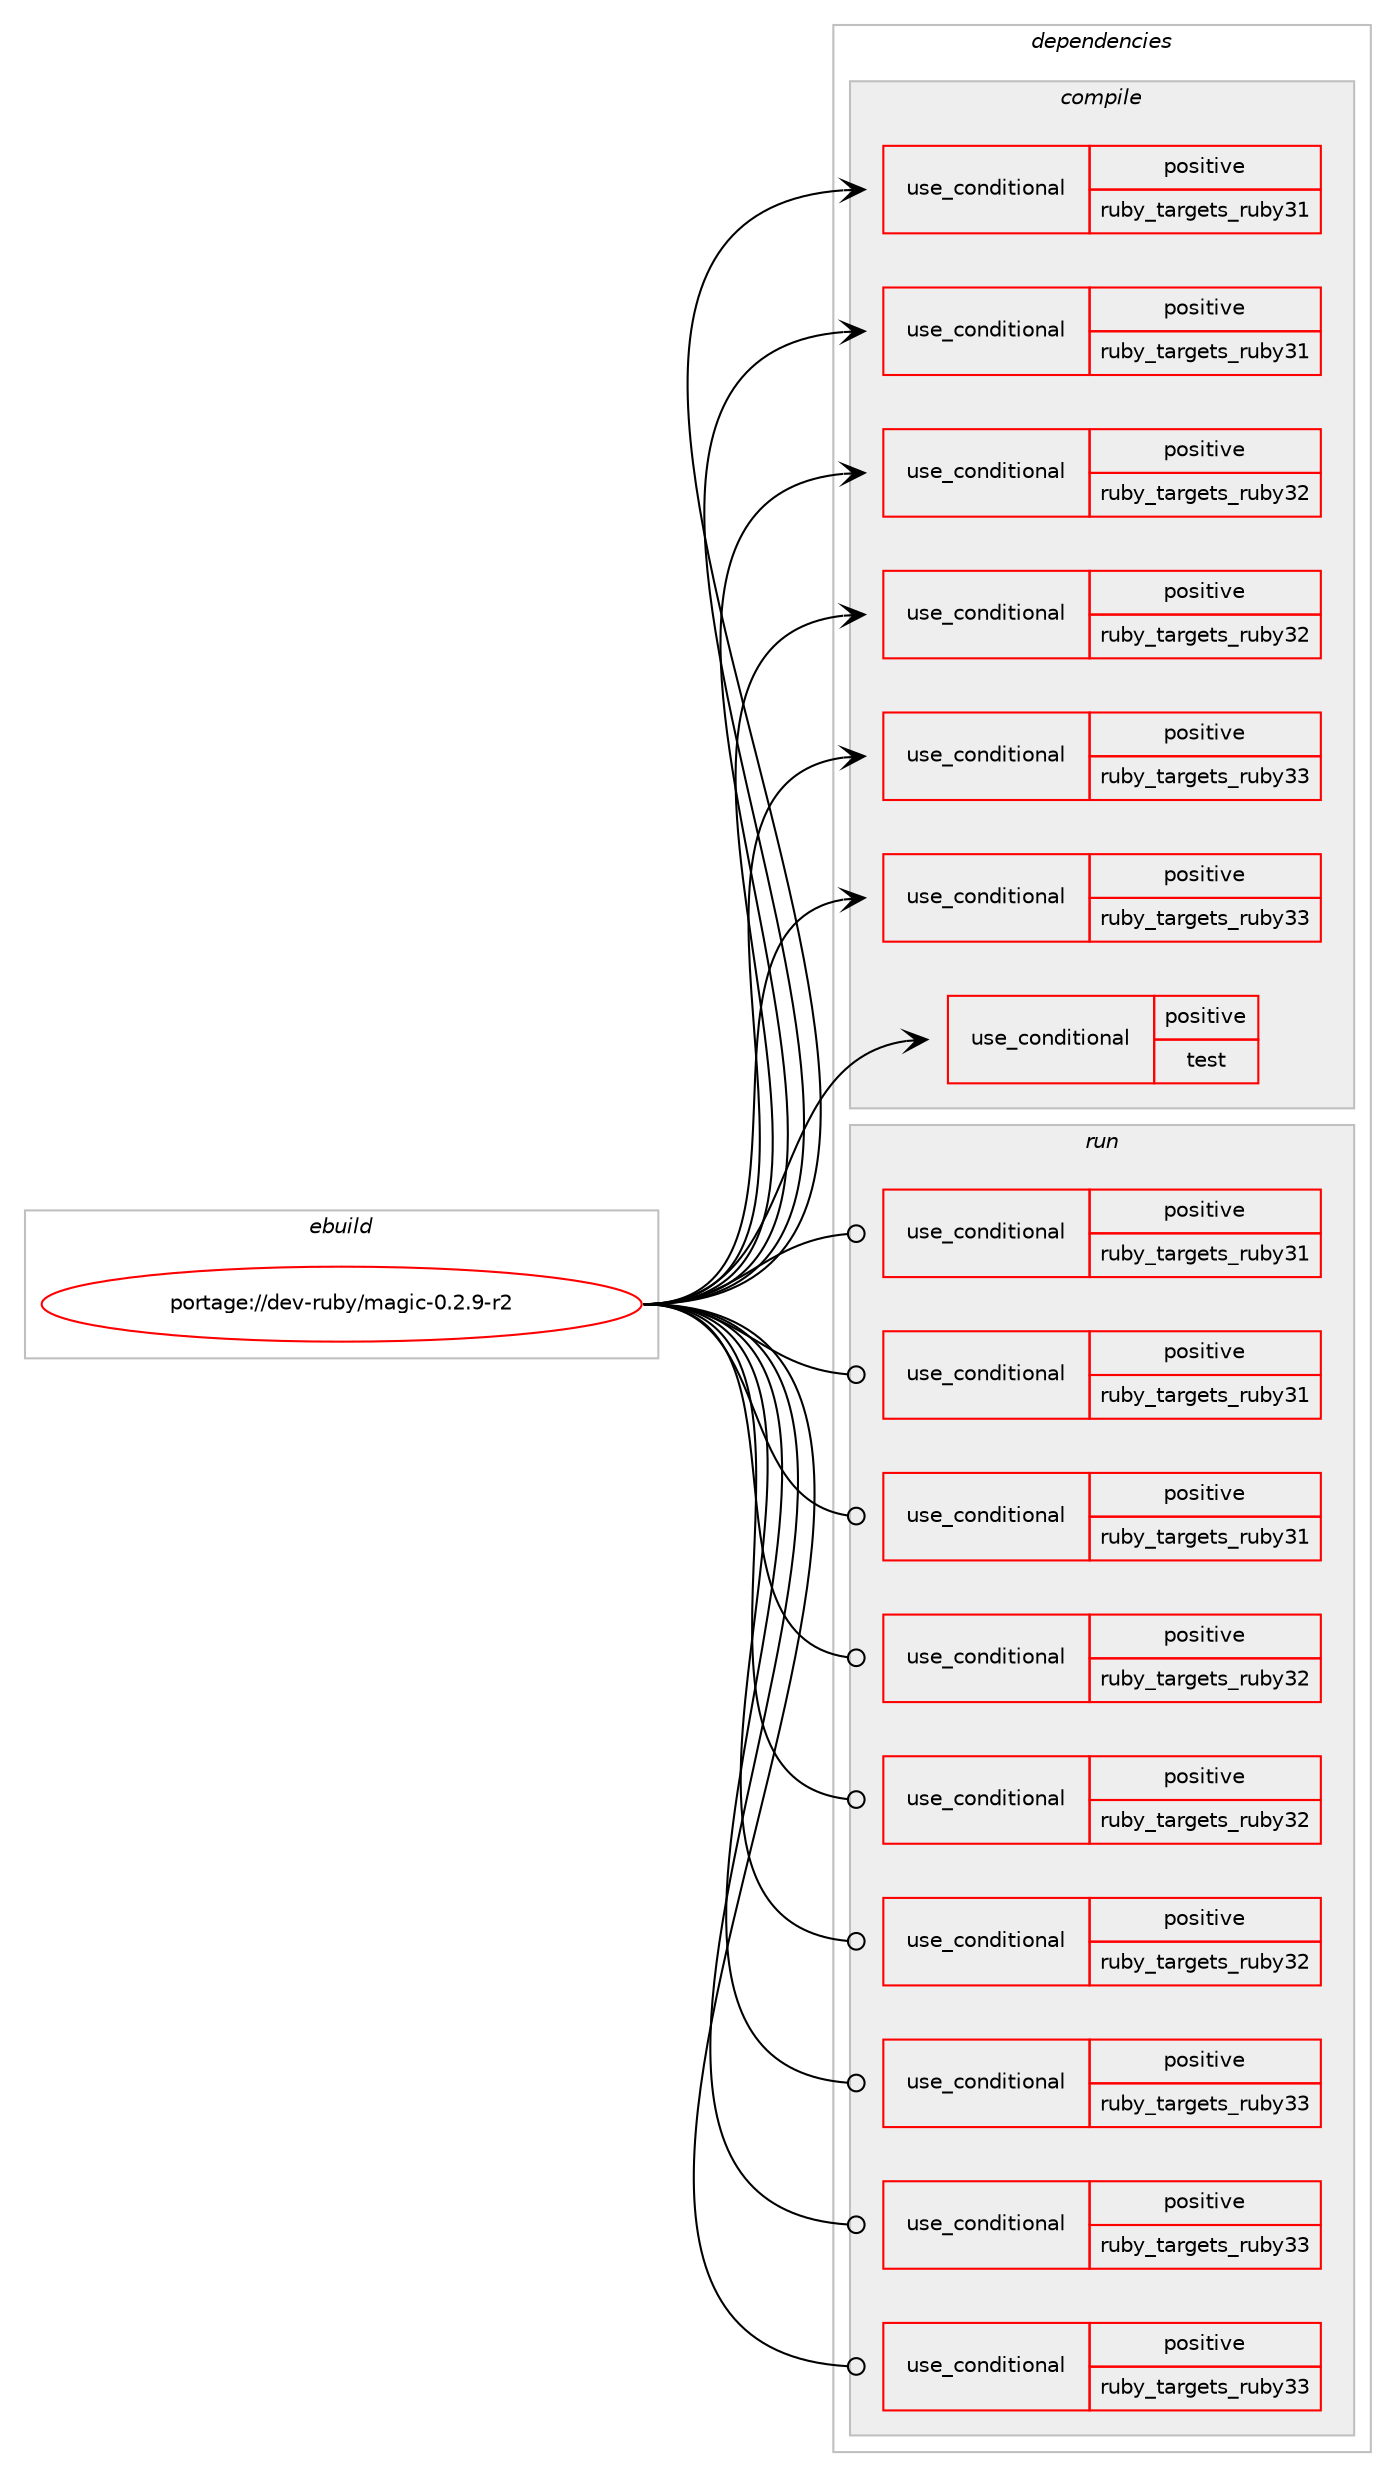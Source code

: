 digraph prolog {

# *************
# Graph options
# *************

newrank=true;
concentrate=true;
compound=true;
graph [rankdir=LR,fontname=Helvetica,fontsize=10,ranksep=1.5];#, ranksep=2.5, nodesep=0.2];
edge  [arrowhead=vee];
node  [fontname=Helvetica,fontsize=10];

# **********
# The ebuild
# **********

subgraph cluster_leftcol {
color=gray;
rank=same;
label=<<i>ebuild</i>>;
id [label="portage://dev-ruby/magic-0.2.9-r2", color=red, width=4, href="../dev-ruby/magic-0.2.9-r2.svg"];
}

# ****************
# The dependencies
# ****************

subgraph cluster_midcol {
color=gray;
label=<<i>dependencies</i>>;
subgraph cluster_compile {
fillcolor="#eeeeee";
style=filled;
label=<<i>compile</i>>;
subgraph cond48871 {
dependency96463 [label=<<TABLE BORDER="0" CELLBORDER="1" CELLSPACING="0" CELLPADDING="4"><TR><TD ROWSPAN="3" CELLPADDING="10">use_conditional</TD></TR><TR><TD>positive</TD></TR><TR><TD>ruby_targets_ruby31</TD></TR></TABLE>>, shape=none, color=red];
# *** BEGIN UNKNOWN DEPENDENCY TYPE (TODO) ***
# dependency96463 -> package_dependency(portage://dev-ruby/magic-0.2.9-r2,install,no,dev-lang,ruby,none,[,,],[slot(3.1)],[])
# *** END UNKNOWN DEPENDENCY TYPE (TODO) ***

}
id:e -> dependency96463:w [weight=20,style="solid",arrowhead="vee"];
subgraph cond48872 {
dependency96464 [label=<<TABLE BORDER="0" CELLBORDER="1" CELLSPACING="0" CELLPADDING="4"><TR><TD ROWSPAN="3" CELLPADDING="10">use_conditional</TD></TR><TR><TD>positive</TD></TR><TR><TD>ruby_targets_ruby31</TD></TR></TABLE>>, shape=none, color=red];
# *** BEGIN UNKNOWN DEPENDENCY TYPE (TODO) ***
# dependency96464 -> package_dependency(portage://dev-ruby/magic-0.2.9-r2,install,no,virtual,rubygems,none,[,,],[],[use(enable(ruby_targets_ruby31),negative)])
# *** END UNKNOWN DEPENDENCY TYPE (TODO) ***

}
id:e -> dependency96464:w [weight=20,style="solid",arrowhead="vee"];
subgraph cond48873 {
dependency96465 [label=<<TABLE BORDER="0" CELLBORDER="1" CELLSPACING="0" CELLPADDING="4"><TR><TD ROWSPAN="3" CELLPADDING="10">use_conditional</TD></TR><TR><TD>positive</TD></TR><TR><TD>ruby_targets_ruby32</TD></TR></TABLE>>, shape=none, color=red];
# *** BEGIN UNKNOWN DEPENDENCY TYPE (TODO) ***
# dependency96465 -> package_dependency(portage://dev-ruby/magic-0.2.9-r2,install,no,dev-lang,ruby,none,[,,],[slot(3.2)],[])
# *** END UNKNOWN DEPENDENCY TYPE (TODO) ***

}
id:e -> dependency96465:w [weight=20,style="solid",arrowhead="vee"];
subgraph cond48874 {
dependency96466 [label=<<TABLE BORDER="0" CELLBORDER="1" CELLSPACING="0" CELLPADDING="4"><TR><TD ROWSPAN="3" CELLPADDING="10">use_conditional</TD></TR><TR><TD>positive</TD></TR><TR><TD>ruby_targets_ruby32</TD></TR></TABLE>>, shape=none, color=red];
# *** BEGIN UNKNOWN DEPENDENCY TYPE (TODO) ***
# dependency96466 -> package_dependency(portage://dev-ruby/magic-0.2.9-r2,install,no,virtual,rubygems,none,[,,],[],[use(enable(ruby_targets_ruby32),negative)])
# *** END UNKNOWN DEPENDENCY TYPE (TODO) ***

}
id:e -> dependency96466:w [weight=20,style="solid",arrowhead="vee"];
subgraph cond48875 {
dependency96467 [label=<<TABLE BORDER="0" CELLBORDER="1" CELLSPACING="0" CELLPADDING="4"><TR><TD ROWSPAN="3" CELLPADDING="10">use_conditional</TD></TR><TR><TD>positive</TD></TR><TR><TD>ruby_targets_ruby33</TD></TR></TABLE>>, shape=none, color=red];
# *** BEGIN UNKNOWN DEPENDENCY TYPE (TODO) ***
# dependency96467 -> package_dependency(portage://dev-ruby/magic-0.2.9-r2,install,no,dev-lang,ruby,none,[,,],[slot(3.3)],[])
# *** END UNKNOWN DEPENDENCY TYPE (TODO) ***

}
id:e -> dependency96467:w [weight=20,style="solid",arrowhead="vee"];
subgraph cond48876 {
dependency96468 [label=<<TABLE BORDER="0" CELLBORDER="1" CELLSPACING="0" CELLPADDING="4"><TR><TD ROWSPAN="3" CELLPADDING="10">use_conditional</TD></TR><TR><TD>positive</TD></TR><TR><TD>ruby_targets_ruby33</TD></TR></TABLE>>, shape=none, color=red];
# *** BEGIN UNKNOWN DEPENDENCY TYPE (TODO) ***
# dependency96468 -> package_dependency(portage://dev-ruby/magic-0.2.9-r2,install,no,virtual,rubygems,none,[,,],[],[use(enable(ruby_targets_ruby33),negative)])
# *** END UNKNOWN DEPENDENCY TYPE (TODO) ***

}
id:e -> dependency96468:w [weight=20,style="solid",arrowhead="vee"];
subgraph cond48877 {
dependency96469 [label=<<TABLE BORDER="0" CELLBORDER="1" CELLSPACING="0" CELLPADDING="4"><TR><TD ROWSPAN="3" CELLPADDING="10">use_conditional</TD></TR><TR><TD>positive</TD></TR><TR><TD>test</TD></TR></TABLE>>, shape=none, color=red];
# *** BEGIN UNKNOWN DEPENDENCY TYPE (TODO) ***
# dependency96469 -> package_dependency(portage://dev-ruby/magic-0.2.9-r2,install,no,sys-apps,file,none,[,,],[],[])
# *** END UNKNOWN DEPENDENCY TYPE (TODO) ***

}
id:e -> dependency96469:w [weight=20,style="solid",arrowhead="vee"];
}
subgraph cluster_compileandrun {
fillcolor="#eeeeee";
style=filled;
label=<<i>compile and run</i>>;
}
subgraph cluster_run {
fillcolor="#eeeeee";
style=filled;
label=<<i>run</i>>;
subgraph cond48878 {
dependency96470 [label=<<TABLE BORDER="0" CELLBORDER="1" CELLSPACING="0" CELLPADDING="4"><TR><TD ROWSPAN="3" CELLPADDING="10">use_conditional</TD></TR><TR><TD>positive</TD></TR><TR><TD>ruby_targets_ruby31</TD></TR></TABLE>>, shape=none, color=red];
# *** BEGIN UNKNOWN DEPENDENCY TYPE (TODO) ***
# dependency96470 -> package_dependency(portage://dev-ruby/magic-0.2.9-r2,run,no,dev-lang,ruby,none,[,,],[slot(3.1)],[])
# *** END UNKNOWN DEPENDENCY TYPE (TODO) ***

}
id:e -> dependency96470:w [weight=20,style="solid",arrowhead="odot"];
subgraph cond48879 {
dependency96471 [label=<<TABLE BORDER="0" CELLBORDER="1" CELLSPACING="0" CELLPADDING="4"><TR><TD ROWSPAN="3" CELLPADDING="10">use_conditional</TD></TR><TR><TD>positive</TD></TR><TR><TD>ruby_targets_ruby31</TD></TR></TABLE>>, shape=none, color=red];
# *** BEGIN UNKNOWN DEPENDENCY TYPE (TODO) ***
# dependency96471 -> package_dependency(portage://dev-ruby/magic-0.2.9-r2,run,no,dev-ruby,ffi,none,[,,],[],[use(enable(ruby_targets_ruby31),negative)])
# *** END UNKNOWN DEPENDENCY TYPE (TODO) ***

}
id:e -> dependency96471:w [weight=20,style="solid",arrowhead="odot"];
subgraph cond48880 {
dependency96472 [label=<<TABLE BORDER="0" CELLBORDER="1" CELLSPACING="0" CELLPADDING="4"><TR><TD ROWSPAN="3" CELLPADDING="10">use_conditional</TD></TR><TR><TD>positive</TD></TR><TR><TD>ruby_targets_ruby31</TD></TR></TABLE>>, shape=none, color=red];
# *** BEGIN UNKNOWN DEPENDENCY TYPE (TODO) ***
# dependency96472 -> package_dependency(portage://dev-ruby/magic-0.2.9-r2,run,no,virtual,rubygems,none,[,,],[],[use(enable(ruby_targets_ruby31),negative)])
# *** END UNKNOWN DEPENDENCY TYPE (TODO) ***

}
id:e -> dependency96472:w [weight=20,style="solid",arrowhead="odot"];
subgraph cond48881 {
dependency96473 [label=<<TABLE BORDER="0" CELLBORDER="1" CELLSPACING="0" CELLPADDING="4"><TR><TD ROWSPAN="3" CELLPADDING="10">use_conditional</TD></TR><TR><TD>positive</TD></TR><TR><TD>ruby_targets_ruby32</TD></TR></TABLE>>, shape=none, color=red];
# *** BEGIN UNKNOWN DEPENDENCY TYPE (TODO) ***
# dependency96473 -> package_dependency(portage://dev-ruby/magic-0.2.9-r2,run,no,dev-lang,ruby,none,[,,],[slot(3.2)],[])
# *** END UNKNOWN DEPENDENCY TYPE (TODO) ***

}
id:e -> dependency96473:w [weight=20,style="solid",arrowhead="odot"];
subgraph cond48882 {
dependency96474 [label=<<TABLE BORDER="0" CELLBORDER="1" CELLSPACING="0" CELLPADDING="4"><TR><TD ROWSPAN="3" CELLPADDING="10">use_conditional</TD></TR><TR><TD>positive</TD></TR><TR><TD>ruby_targets_ruby32</TD></TR></TABLE>>, shape=none, color=red];
# *** BEGIN UNKNOWN DEPENDENCY TYPE (TODO) ***
# dependency96474 -> package_dependency(portage://dev-ruby/magic-0.2.9-r2,run,no,dev-ruby,ffi,none,[,,],[],[use(enable(ruby_targets_ruby32),negative)])
# *** END UNKNOWN DEPENDENCY TYPE (TODO) ***

}
id:e -> dependency96474:w [weight=20,style="solid",arrowhead="odot"];
subgraph cond48883 {
dependency96475 [label=<<TABLE BORDER="0" CELLBORDER="1" CELLSPACING="0" CELLPADDING="4"><TR><TD ROWSPAN="3" CELLPADDING="10">use_conditional</TD></TR><TR><TD>positive</TD></TR><TR><TD>ruby_targets_ruby32</TD></TR></TABLE>>, shape=none, color=red];
# *** BEGIN UNKNOWN DEPENDENCY TYPE (TODO) ***
# dependency96475 -> package_dependency(portage://dev-ruby/magic-0.2.9-r2,run,no,virtual,rubygems,none,[,,],[],[use(enable(ruby_targets_ruby32),negative)])
# *** END UNKNOWN DEPENDENCY TYPE (TODO) ***

}
id:e -> dependency96475:w [weight=20,style="solid",arrowhead="odot"];
subgraph cond48884 {
dependency96476 [label=<<TABLE BORDER="0" CELLBORDER="1" CELLSPACING="0" CELLPADDING="4"><TR><TD ROWSPAN="3" CELLPADDING="10">use_conditional</TD></TR><TR><TD>positive</TD></TR><TR><TD>ruby_targets_ruby33</TD></TR></TABLE>>, shape=none, color=red];
# *** BEGIN UNKNOWN DEPENDENCY TYPE (TODO) ***
# dependency96476 -> package_dependency(portage://dev-ruby/magic-0.2.9-r2,run,no,dev-lang,ruby,none,[,,],[slot(3.3)],[])
# *** END UNKNOWN DEPENDENCY TYPE (TODO) ***

}
id:e -> dependency96476:w [weight=20,style="solid",arrowhead="odot"];
subgraph cond48885 {
dependency96477 [label=<<TABLE BORDER="0" CELLBORDER="1" CELLSPACING="0" CELLPADDING="4"><TR><TD ROWSPAN="3" CELLPADDING="10">use_conditional</TD></TR><TR><TD>positive</TD></TR><TR><TD>ruby_targets_ruby33</TD></TR></TABLE>>, shape=none, color=red];
# *** BEGIN UNKNOWN DEPENDENCY TYPE (TODO) ***
# dependency96477 -> package_dependency(portage://dev-ruby/magic-0.2.9-r2,run,no,dev-ruby,ffi,none,[,,],[],[use(enable(ruby_targets_ruby33),negative)])
# *** END UNKNOWN DEPENDENCY TYPE (TODO) ***

}
id:e -> dependency96477:w [weight=20,style="solid",arrowhead="odot"];
subgraph cond48886 {
dependency96478 [label=<<TABLE BORDER="0" CELLBORDER="1" CELLSPACING="0" CELLPADDING="4"><TR><TD ROWSPAN="3" CELLPADDING="10">use_conditional</TD></TR><TR><TD>positive</TD></TR><TR><TD>ruby_targets_ruby33</TD></TR></TABLE>>, shape=none, color=red];
# *** BEGIN UNKNOWN DEPENDENCY TYPE (TODO) ***
# dependency96478 -> package_dependency(portage://dev-ruby/magic-0.2.9-r2,run,no,virtual,rubygems,none,[,,],[],[use(enable(ruby_targets_ruby33),negative)])
# *** END UNKNOWN DEPENDENCY TYPE (TODO) ***

}
id:e -> dependency96478:w [weight=20,style="solid",arrowhead="odot"];
# *** BEGIN UNKNOWN DEPENDENCY TYPE (TODO) ***
# id -> package_dependency(portage://dev-ruby/magic-0.2.9-r2,run,no,sys-apps,file,none,[,,],[],[])
# *** END UNKNOWN DEPENDENCY TYPE (TODO) ***

}
}

# **************
# The candidates
# **************

subgraph cluster_choices {
rank=same;
color=gray;
label=<<i>candidates</i>>;

}

}
